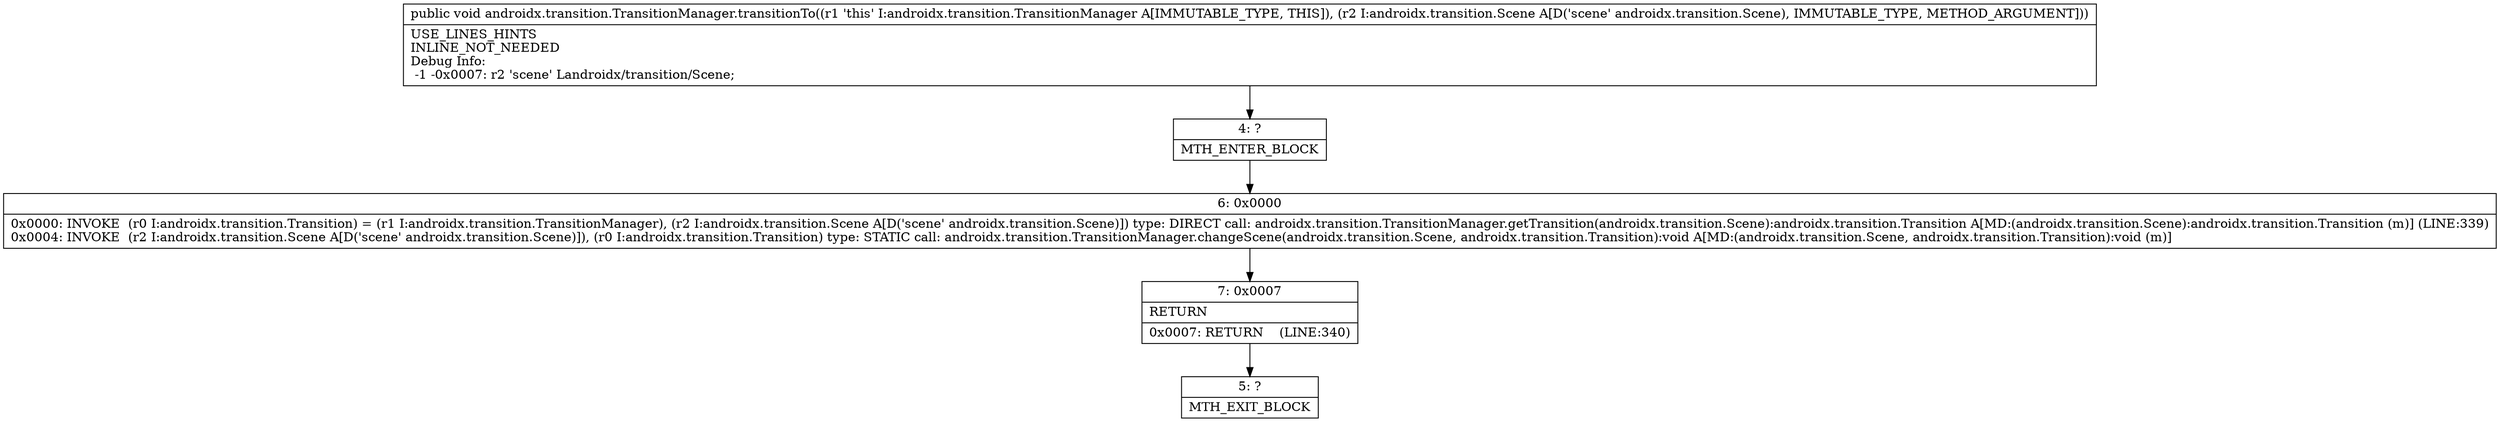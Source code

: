 digraph "CFG forandroidx.transition.TransitionManager.transitionTo(Landroidx\/transition\/Scene;)V" {
Node_4 [shape=record,label="{4\:\ ?|MTH_ENTER_BLOCK\l}"];
Node_6 [shape=record,label="{6\:\ 0x0000|0x0000: INVOKE  (r0 I:androidx.transition.Transition) = (r1 I:androidx.transition.TransitionManager), (r2 I:androidx.transition.Scene A[D('scene' androidx.transition.Scene)]) type: DIRECT call: androidx.transition.TransitionManager.getTransition(androidx.transition.Scene):androidx.transition.Transition A[MD:(androidx.transition.Scene):androidx.transition.Transition (m)] (LINE:339)\l0x0004: INVOKE  (r2 I:androidx.transition.Scene A[D('scene' androidx.transition.Scene)]), (r0 I:androidx.transition.Transition) type: STATIC call: androidx.transition.TransitionManager.changeScene(androidx.transition.Scene, androidx.transition.Transition):void A[MD:(androidx.transition.Scene, androidx.transition.Transition):void (m)]\l}"];
Node_7 [shape=record,label="{7\:\ 0x0007|RETURN\l|0x0007: RETURN    (LINE:340)\l}"];
Node_5 [shape=record,label="{5\:\ ?|MTH_EXIT_BLOCK\l}"];
MethodNode[shape=record,label="{public void androidx.transition.TransitionManager.transitionTo((r1 'this' I:androidx.transition.TransitionManager A[IMMUTABLE_TYPE, THIS]), (r2 I:androidx.transition.Scene A[D('scene' androidx.transition.Scene), IMMUTABLE_TYPE, METHOD_ARGUMENT]))  | USE_LINES_HINTS\lINLINE_NOT_NEEDED\lDebug Info:\l  \-1 \-0x0007: r2 'scene' Landroidx\/transition\/Scene;\l}"];
MethodNode -> Node_4;Node_4 -> Node_6;
Node_6 -> Node_7;
Node_7 -> Node_5;
}

